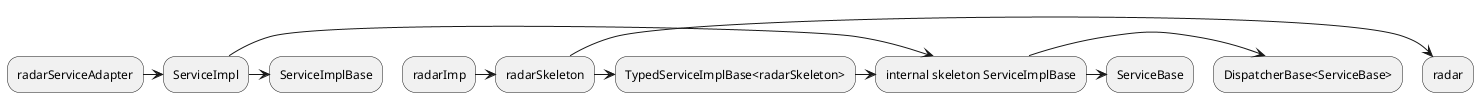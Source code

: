 @startuml

' skeleton

radarSkeleton -> radar
radarSkeleton -> TypedServiceImplBase<radarSkeleton>
"TypedServiceImplBase<radarSkeleton>" -> "internal skeleton ServiceImplBase"

' ---src-gen---
' radar
' 很简单，直接定义了service_id, version, method_datatype

' ---ara-api---
' TypedServiceImplBase<radarSkeleton>   这种继承结构可以实现静态多态
' 定义了所有skeleton的方法，这些skeleton需要了解其提供的服务类型
' 关键方法OfferService(), StopOfferService()
'   得到指向radarImp对象的radarSkeleton类型的指针(指向派生类的基类指针), 调用Runtime提供的OfferService

' ---src-gen---
' radarSkeleton
' 调用基类TypedServiceImplBase的OfferService
' 构造函数入参: instance_id, MethodCallProcessingMode, TypedServiceImplBase<radarSkeleton>对象
' 定义method接口(纯虚函数)
' 持有EventDispatcher、MutableFieldDispatcher对象

"internal skeleton ServiceImplBase" -> DispatcherBase<ServiceBase>

"internal skeleton ServiceImplBase" -> ServiceBase

ServiceImpl -> "internal skeleton ServiceImplBase"
' ---ara-api---
'internal skeleton ServiceImplBase
' 是src-gen的skeleton类的基类，用于分发skeleton的方法给所有的binding
'  !!!本质用途是操作代理类对象

' ServiceBase
' 抽象类, 定义接口:
' SetMethodCallProcessingMode, ProcessNextMethodCall

radarImp -> radarSkeleton
' ---src-gen---
' radarImp
' 实现了radarSkeleton的method接口
' 提供ProcessRequests

radarServiceAdapter -> ServiceImpl
' ---src-gen---
' radarServiceAdapter视作skeleton，主要工作就是设置代理
' 持有EventImpl, MethodImpl, MutableFieldImpl对象(所以能够代理)

' !!!
' radarServiceAdapter代理radarImp
' EventImpl代理EventDispatcher

ServiceImpl -> ServiceImplBase
' ---ara-api---
' ServiceImplBase是抽象类，定义接口:
'OfferService, StopOfferService, OfferEvent, StopOfferEvent, OfferMethod, StopOfferMethod, OfferField, StopOfferField

' ServiceImpl实现抽象类的以上接口:
' OfferService, StopOfferService...










@enduml